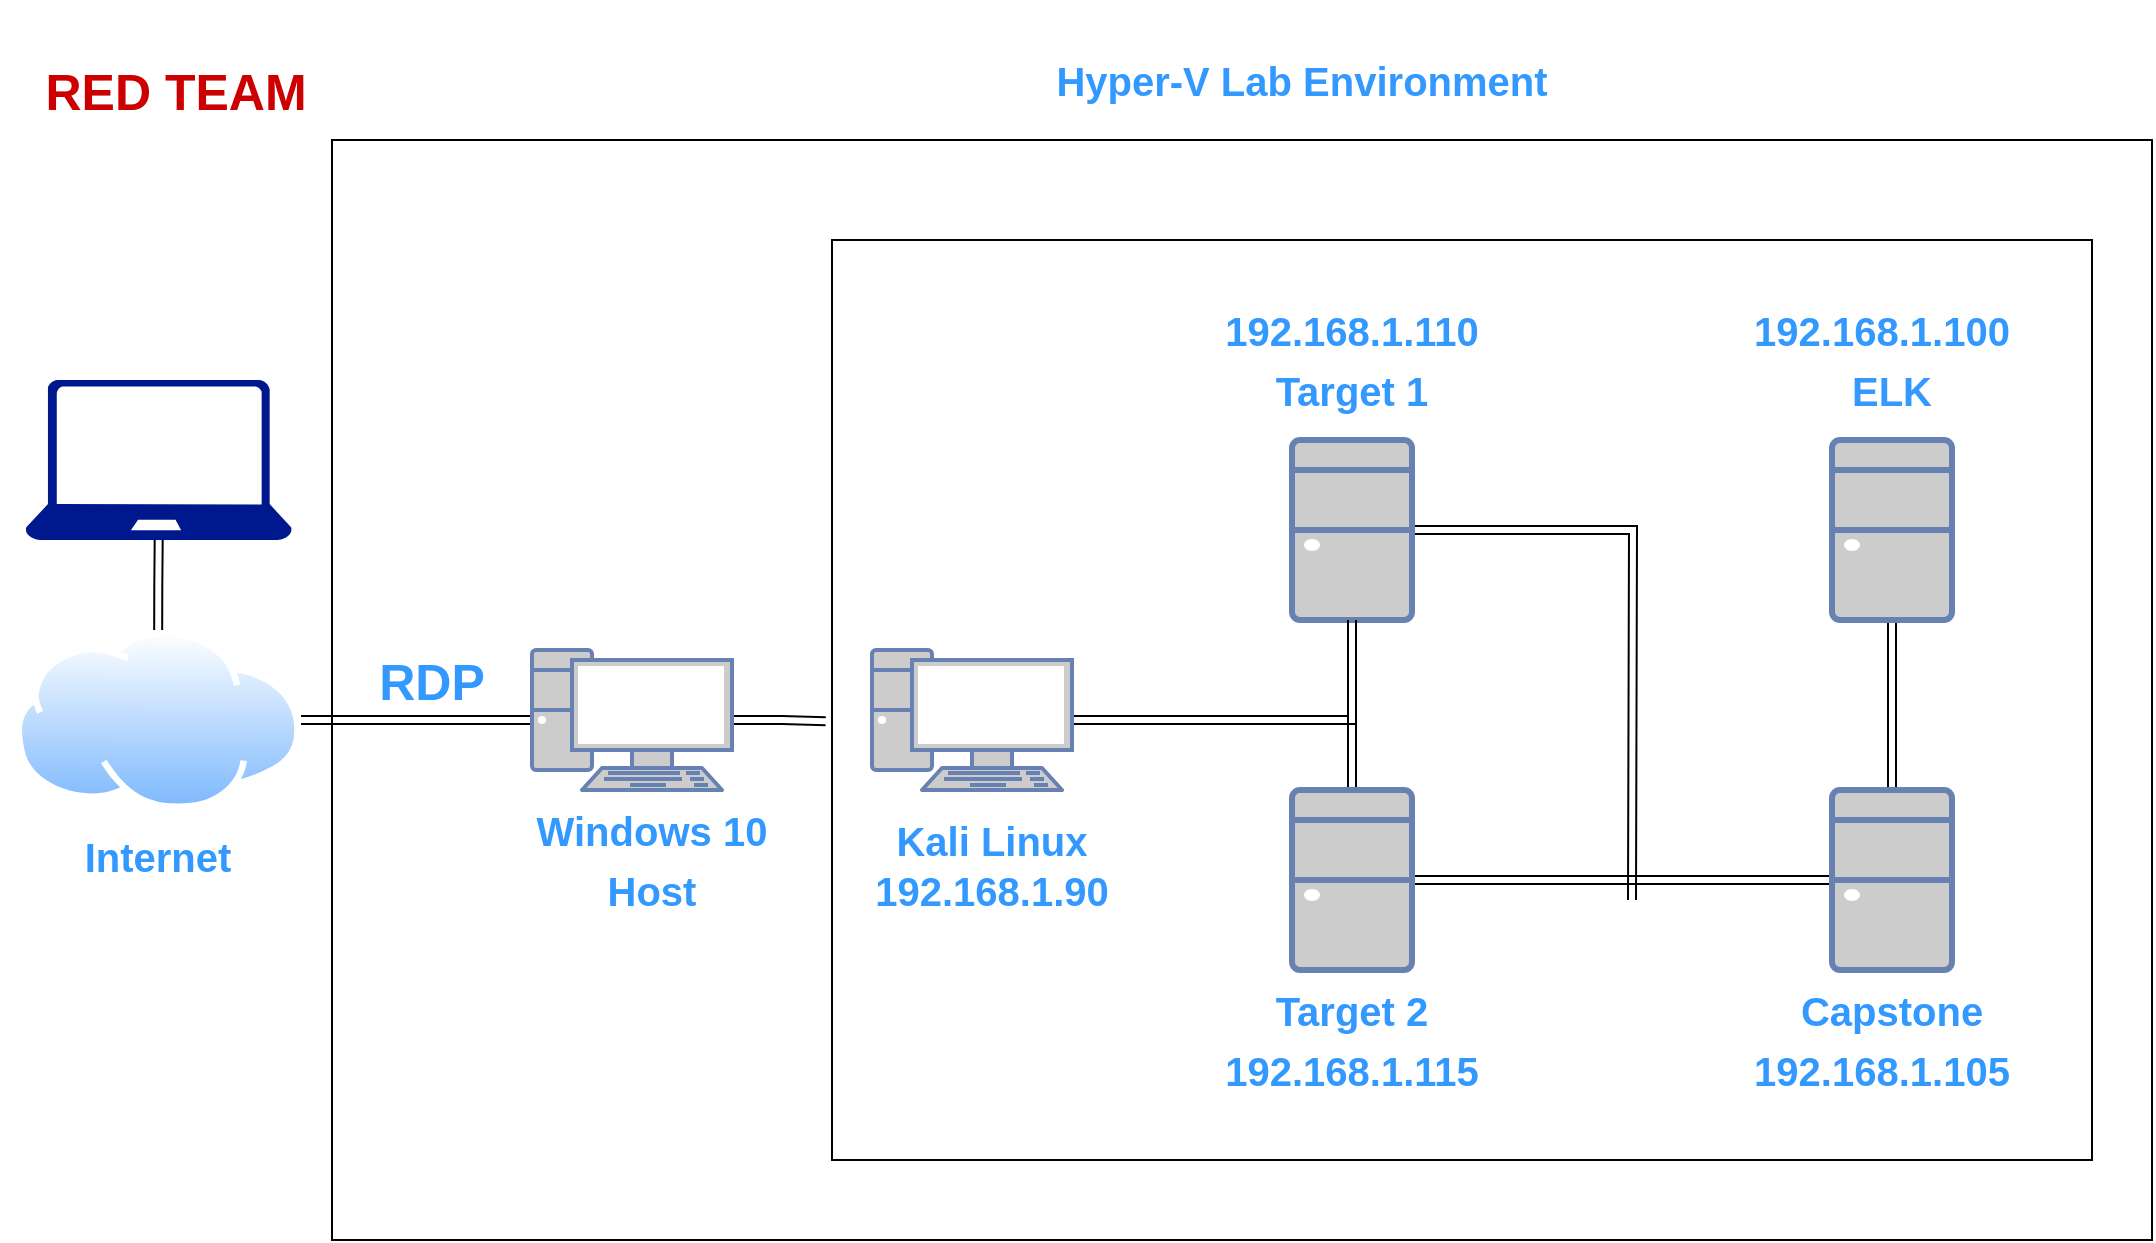 <mxfile version="17.4.6" type="device"><diagram id="OQeFFX-dPAyvIlr2Ls1K" name="Page-1"><mxGraphModel dx="1298" dy="684" grid="1" gridSize="10" guides="1" tooltips="1" connect="1" arrows="1" fold="1" page="1" pageScale="1" pageWidth="1100" pageHeight="850" math="0" shadow="0"><root><mxCell id="0"/><mxCell id="1" parent="0"/><mxCell id="Pyyby2D7PYhzFJzw9jTD-10" value="" style="rounded=0;whiteSpace=wrap;html=1;fontSize=25;fontColor=#3399FF;" vertex="1" parent="1"><mxGeometry x="170" y="90" width="910" height="550" as="geometry"/></mxCell><mxCell id="Pyyby2D7PYhzFJzw9jTD-1" value="" style="shape=image;verticalLabelPosition=bottom;labelBackgroundColor=default;verticalAlign=top;aspect=fixed;imageAspect=0;image=https://www.svgrepo.com/show/381141/anonymous-cyber-crime-criminal-hack-hacker.svg;" vertex="1" parent="1"><mxGeometry x="20" y="80" width="130" height="130" as="geometry"/></mxCell><mxCell id="Pyyby2D7PYhzFJzw9jTD-2" value="" style="sketch=0;aspect=fixed;pointerEvents=1;shadow=0;dashed=0;html=1;strokeColor=none;labelPosition=center;verticalLabelPosition=bottom;verticalAlign=top;align=center;fillColor=#00188D;shape=mxgraph.azure.laptop;fontColor=#CC0000;" vertex="1" parent="1"><mxGeometry x="16.67" y="210" width="133.33" height="80" as="geometry"/></mxCell><mxCell id="Pyyby2D7PYhzFJzw9jTD-3" value="&lt;b&gt;&lt;font style=&quot;font-size: 25px&quot;&gt;RED TEAM&lt;/font&gt;&lt;/b&gt;" style="text;html=1;strokeColor=none;fillColor=none;align=center;verticalAlign=middle;whiteSpace=wrap;rounded=0;fontColor=#CC0000;" vertex="1" parent="1"><mxGeometry x="11.66" y="20" width="160" height="90" as="geometry"/></mxCell><mxCell id="Pyyby2D7PYhzFJzw9jTD-7" value="" style="edgeStyle=orthogonalEdgeStyle;rounded=0;orthogonalLoop=1;jettySize=auto;html=1;fontSize=25;fontColor=#CC0000;shape=link;" edge="1" parent="1" source="Pyyby2D7PYhzFJzw9jTD-5" target="Pyyby2D7PYhzFJzw9jTD-2"><mxGeometry relative="1" as="geometry"/></mxCell><mxCell id="Pyyby2D7PYhzFJzw9jTD-11" value="" style="edgeStyle=orthogonalEdgeStyle;shape=link;rounded=0;orthogonalLoop=1;jettySize=auto;html=1;fontSize=25;fontColor=#3399FF;" edge="1" parent="1" source="Pyyby2D7PYhzFJzw9jTD-5"><mxGeometry relative="1" as="geometry"><mxPoint x="270" y="380" as="targetPoint"/></mxGeometry></mxCell><mxCell id="Pyyby2D7PYhzFJzw9jTD-5" value="" style="aspect=fixed;perimeter=ellipsePerimeter;html=1;align=center;shadow=0;dashed=0;spacingTop=3;image;image=img/lib/active_directory/internet_cloud.svg;fontSize=25;fontColor=#CC0000;" vertex="1" parent="1"><mxGeometry x="11.66" y="335" width="142.86" height="90" as="geometry"/></mxCell><mxCell id="Pyyby2D7PYhzFJzw9jTD-8" value="&lt;font color=&quot;#3399ff&quot; style=&quot;font-size: 20px;&quot;&gt;Internet&lt;/font&gt;" style="text;html=1;strokeColor=none;fillColor=none;align=center;verticalAlign=middle;whiteSpace=wrap;rounded=0;fontSize=20;fontColor=#CC0000;fontStyle=1" vertex="1" parent="1"><mxGeometry x="4.17" y="432.5" width="158.34" height="30" as="geometry"/></mxCell><mxCell id="Pyyby2D7PYhzFJzw9jTD-17" value="" style="edgeStyle=orthogonalEdgeStyle;shape=link;rounded=0;orthogonalLoop=1;jettySize=auto;html=1;fontSize=20;fontColor=#3399FF;entryX=-0.005;entryY=0.523;entryDx=0;entryDy=0;entryPerimeter=0;" edge="1" parent="1" source="Pyyby2D7PYhzFJzw9jTD-9" target="Pyyby2D7PYhzFJzw9jTD-13"><mxGeometry relative="1" as="geometry"/></mxCell><mxCell id="Pyyby2D7PYhzFJzw9jTD-9" value="" style="fontColor=#0066CC;verticalAlign=top;verticalLabelPosition=bottom;labelPosition=center;align=center;html=1;outlineConnect=0;fillColor=#CCCCCC;strokeColor=#6881B3;gradientColor=none;gradientDirection=north;strokeWidth=2;shape=mxgraph.networks.pc;fontSize=25;" vertex="1" parent="1"><mxGeometry x="270" y="345" width="100" height="70" as="geometry"/></mxCell><mxCell id="Pyyby2D7PYhzFJzw9jTD-12" value="RDP" style="text;html=1;strokeColor=none;fillColor=none;align=center;verticalAlign=middle;whiteSpace=wrap;rounded=0;fontSize=25;fontColor=#3399FF;fontStyle=1" vertex="1" parent="1"><mxGeometry x="190" y="345" width="60" height="30" as="geometry"/></mxCell><mxCell id="Pyyby2D7PYhzFJzw9jTD-13" value="" style="rounded=0;whiteSpace=wrap;html=1;fontSize=25;fontColor=#3399FF;" vertex="1" parent="1"><mxGeometry x="420" y="140" width="630" height="460" as="geometry"/></mxCell><mxCell id="Pyyby2D7PYhzFJzw9jTD-14" value="&lt;font style=&quot;font-size: 20px&quot;&gt;Windows 10&lt;br&gt;Host&lt;/font&gt;" style="text;html=1;strokeColor=none;fillColor=none;align=center;verticalAlign=middle;whiteSpace=wrap;rounded=0;fontSize=25;fontColor=#3399FF;fontStyle=1" vertex="1" parent="1"><mxGeometry x="260" y="415" width="140" height="65" as="geometry"/></mxCell><mxCell id="Pyyby2D7PYhzFJzw9jTD-33" style="edgeStyle=orthogonalEdgeStyle;shape=link;rounded=0;orthogonalLoop=1;jettySize=auto;html=1;fontSize=20;fontColor=#3399FF;" edge="1" parent="1" source="Pyyby2D7PYhzFJzw9jTD-15"><mxGeometry relative="1" as="geometry"><mxPoint x="820" y="470" as="targetPoint"/></mxGeometry></mxCell><mxCell id="Pyyby2D7PYhzFJzw9jTD-15" value="" style="fontColor=#0066CC;verticalAlign=top;verticalLabelPosition=bottom;labelPosition=center;align=center;html=1;outlineConnect=0;fillColor=#CCCCCC;strokeColor=#6881B3;gradientColor=none;gradientDirection=north;strokeWidth=2;shape=mxgraph.networks.desktop_pc;fontSize=20;" vertex="1" parent="1"><mxGeometry x="650" y="240" width="60" height="90" as="geometry"/></mxCell><mxCell id="Pyyby2D7PYhzFJzw9jTD-16" value="&lt;b&gt;Hyper-V Lab Environment&lt;/b&gt;" style="text;html=1;strokeColor=none;fillColor=none;align=center;verticalAlign=middle;whiteSpace=wrap;rounded=0;fontSize=20;fontColor=#3399FF;" vertex="1" parent="1"><mxGeometry x="520" y="40" width="270" height="40" as="geometry"/></mxCell><mxCell id="Pyyby2D7PYhzFJzw9jTD-23" style="edgeStyle=orthogonalEdgeStyle;shape=link;rounded=0;orthogonalLoop=1;jettySize=auto;html=1;entryX=0.5;entryY=1;entryDx=0;entryDy=0;entryPerimeter=0;fontSize=20;fontColor=#3399FF;" edge="1" parent="1" source="Pyyby2D7PYhzFJzw9jTD-19" target="Pyyby2D7PYhzFJzw9jTD-15"><mxGeometry relative="1" as="geometry"/></mxCell><mxCell id="Pyyby2D7PYhzFJzw9jTD-19" value="" style="fontColor=#0066CC;verticalAlign=top;verticalLabelPosition=bottom;labelPosition=center;align=center;html=1;outlineConnect=0;fillColor=#CCCCCC;strokeColor=#6881B3;gradientColor=none;gradientDirection=north;strokeWidth=2;shape=mxgraph.networks.pc;fontSize=20;" vertex="1" parent="1"><mxGeometry x="440" y="345" width="100" height="70" as="geometry"/></mxCell><mxCell id="Pyyby2D7PYhzFJzw9jTD-20" value="Kali Linux" style="text;html=1;strokeColor=none;fillColor=none;align=center;verticalAlign=middle;whiteSpace=wrap;rounded=0;fontSize=20;fontColor=#3399FF;fontStyle=1" vertex="1" parent="1"><mxGeometry x="450" y="425" width="100" height="30" as="geometry"/></mxCell><mxCell id="Pyyby2D7PYhzFJzw9jTD-21" value="192.168.1.90" style="text;html=1;strokeColor=none;fillColor=none;align=center;verticalAlign=middle;whiteSpace=wrap;rounded=0;fontSize=20;fontColor=#3399FF;fontStyle=1" vertex="1" parent="1"><mxGeometry x="440" y="450" width="120" height="30" as="geometry"/></mxCell><mxCell id="Pyyby2D7PYhzFJzw9jTD-24" value="" style="edgeStyle=orthogonalEdgeStyle;shape=link;rounded=0;orthogonalLoop=1;jettySize=auto;html=1;fontSize=20;fontColor=#3399FF;" edge="1" parent="1" source="Pyyby2D7PYhzFJzw9jTD-22" target="Pyyby2D7PYhzFJzw9jTD-15"><mxGeometry relative="1" as="geometry"/></mxCell><mxCell id="Pyyby2D7PYhzFJzw9jTD-34" style="edgeStyle=orthogonalEdgeStyle;shape=link;rounded=0;orthogonalLoop=1;jettySize=auto;html=1;fontSize=20;fontColor=#3399FF;" edge="1" parent="1" source="Pyyby2D7PYhzFJzw9jTD-22" target="Pyyby2D7PYhzFJzw9jTD-31"><mxGeometry relative="1" as="geometry"/></mxCell><mxCell id="Pyyby2D7PYhzFJzw9jTD-22" value="" style="fontColor=#0066CC;verticalAlign=top;verticalLabelPosition=bottom;labelPosition=center;align=center;html=1;outlineConnect=0;fillColor=#CCCCCC;strokeColor=#6881B3;gradientColor=none;gradientDirection=north;strokeWidth=2;shape=mxgraph.networks.desktop_pc;fontSize=20;" vertex="1" parent="1"><mxGeometry x="650" y="415" width="60" height="90" as="geometry"/></mxCell><mxCell id="Pyyby2D7PYhzFJzw9jTD-25" value="Target 1" style="text;html=1;strokeColor=none;fillColor=none;align=center;verticalAlign=middle;whiteSpace=wrap;rounded=0;fontSize=20;fontColor=#3399FF;fontStyle=1" vertex="1" parent="1"><mxGeometry x="640" y="200" width="80" height="30" as="geometry"/></mxCell><mxCell id="Pyyby2D7PYhzFJzw9jTD-26" style="edgeStyle=orthogonalEdgeStyle;shape=link;rounded=0;orthogonalLoop=1;jettySize=auto;html=1;exitX=0.5;exitY=1;exitDx=0;exitDy=0;fontSize=20;fontColor=#3399FF;" edge="1" parent="1" source="Pyyby2D7PYhzFJzw9jTD-25" target="Pyyby2D7PYhzFJzw9jTD-25"><mxGeometry relative="1" as="geometry"/></mxCell><mxCell id="Pyyby2D7PYhzFJzw9jTD-27" value="192.168.1.110" style="text;html=1;strokeColor=none;fillColor=none;align=center;verticalAlign=middle;whiteSpace=wrap;rounded=0;fontSize=20;fontColor=#3399FF;fontStyle=1" vertex="1" parent="1"><mxGeometry x="615" y="170" width="130" height="30" as="geometry"/></mxCell><mxCell id="Pyyby2D7PYhzFJzw9jTD-28" value="Target 2" style="text;html=1;strokeColor=none;fillColor=none;align=center;verticalAlign=middle;whiteSpace=wrap;rounded=0;fontSize=20;fontColor=#3399FF;fontStyle=1" vertex="1" parent="1"><mxGeometry x="640" y="510" width="80" height="30" as="geometry"/></mxCell><mxCell id="Pyyby2D7PYhzFJzw9jTD-29" value="192.168.1.115" style="text;html=1;strokeColor=none;fillColor=none;align=center;verticalAlign=middle;whiteSpace=wrap;rounded=0;fontSize=20;fontColor=#3399FF;fontStyle=1" vertex="1" parent="1"><mxGeometry x="615" y="540" width="130" height="30" as="geometry"/></mxCell><mxCell id="Pyyby2D7PYhzFJzw9jTD-32" value="" style="edgeStyle=orthogonalEdgeStyle;shape=link;rounded=0;orthogonalLoop=1;jettySize=auto;html=1;fontSize=20;fontColor=#3399FF;" edge="1" parent="1" source="Pyyby2D7PYhzFJzw9jTD-30" target="Pyyby2D7PYhzFJzw9jTD-31"><mxGeometry relative="1" as="geometry"/></mxCell><mxCell id="Pyyby2D7PYhzFJzw9jTD-30" value="" style="fontColor=#0066CC;verticalAlign=top;verticalLabelPosition=bottom;labelPosition=center;align=center;html=1;outlineConnect=0;fillColor=#CCCCCC;strokeColor=#6881B3;gradientColor=none;gradientDirection=north;strokeWidth=2;shape=mxgraph.networks.desktop_pc;fontSize=20;" vertex="1" parent="1"><mxGeometry x="920" y="240" width="60" height="90" as="geometry"/></mxCell><mxCell id="Pyyby2D7PYhzFJzw9jTD-31" value="" style="fontColor=#0066CC;verticalAlign=top;verticalLabelPosition=bottom;labelPosition=center;align=center;html=1;outlineConnect=0;fillColor=#CCCCCC;strokeColor=#6881B3;gradientColor=none;gradientDirection=north;strokeWidth=2;shape=mxgraph.networks.desktop_pc;fontSize=20;" vertex="1" parent="1"><mxGeometry x="920" y="415" width="60" height="90" as="geometry"/></mxCell><mxCell id="Pyyby2D7PYhzFJzw9jTD-35" value="192.168.1.100" style="text;html=1;strokeColor=none;fillColor=none;align=center;verticalAlign=middle;whiteSpace=wrap;rounded=0;fontSize=20;fontColor=#3399FF;fontStyle=1" vertex="1" parent="1"><mxGeometry x="880" y="170" width="130" height="30" as="geometry"/></mxCell><mxCell id="Pyyby2D7PYhzFJzw9jTD-36" value="ELK" style="text;html=1;strokeColor=none;fillColor=none;align=center;verticalAlign=middle;whiteSpace=wrap;rounded=0;fontSize=20;fontColor=#3399FF;fontStyle=1" vertex="1" parent="1"><mxGeometry x="910" y="200" width="80" height="30" as="geometry"/></mxCell><mxCell id="Pyyby2D7PYhzFJzw9jTD-37" value="Capstone" style="text;html=1;strokeColor=none;fillColor=none;align=center;verticalAlign=middle;whiteSpace=wrap;rounded=0;fontSize=20;fontColor=#3399FF;fontStyle=1" vertex="1" parent="1"><mxGeometry x="900" y="510" width="100" height="30" as="geometry"/></mxCell><mxCell id="Pyyby2D7PYhzFJzw9jTD-38" value="192.168.1.105" style="text;html=1;strokeColor=none;fillColor=none;align=center;verticalAlign=middle;whiteSpace=wrap;rounded=0;fontSize=20;fontColor=#3399FF;fontStyle=1" vertex="1" parent="1"><mxGeometry x="880" y="540" width="130" height="30" as="geometry"/></mxCell></root></mxGraphModel></diagram></mxfile>